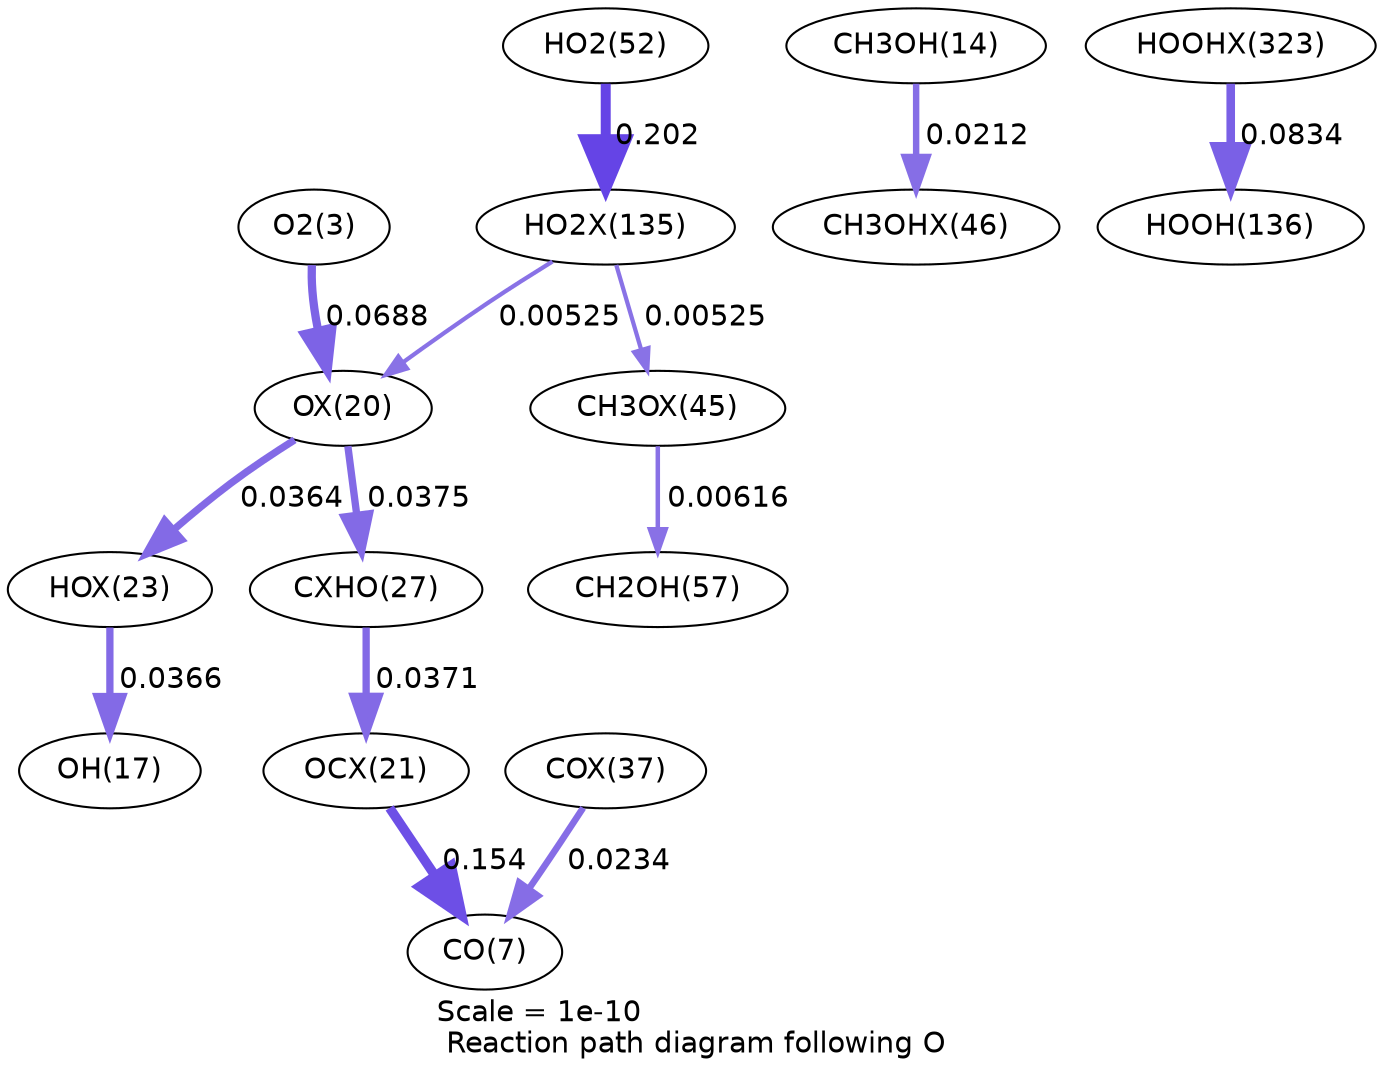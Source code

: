 digraph reaction_paths {
center=1;
s5 -> s35[fontname="Helvetica", penwidth=3.98, arrowsize=1.99, color="0.7, 0.569, 0.9"
, label=" 0.0688"];
s35 -> s38[fontname="Helvetica", penwidth=3.5, arrowsize=1.75, color="0.7, 0.536, 0.9"
, label=" 0.0364"];
s57 -> s35[fontname="Helvetica", penwidth=2.04, arrowsize=1.02, color="0.7, 0.505, 0.9"
, label=" 0.00525"];
s35 -> s41[fontname="Helvetica", penwidth=3.52, arrowsize=1.76, color="0.7, 0.537, 0.9"
, label=" 0.0375"];
s38 -> s19[fontname="Helvetica", penwidth=3.5, arrowsize=1.75, color="0.7, 0.537, 0.9"
, label=" 0.0366"];
s16 -> s52[fontname="Helvetica", penwidth=3.09, arrowsize=1.55, color="0.7, 0.521, 0.9"
, label=" 0.0212"];
s51 -> s22[fontname="Helvetica", penwidth=2.16, arrowsize=1.08, color="0.7, 0.506, 0.9"
, label=" 0.00616"];
s57 -> s51[fontname="Helvetica", penwidth=2.04, arrowsize=1.02, color="0.7, 0.505, 0.9"
, label=" 0.00525"];
s21 -> s57[fontname="Helvetica", penwidth=4.79, arrowsize=2.4, color="0.7, 0.702, 0.9"
, label=" 0.202"];
s41 -> s36[fontname="Helvetica", penwidth=3.51, arrowsize=1.76, color="0.7, 0.537, 0.9"
, label=" 0.0371"];
s36 -> s9[fontname="Helvetica", penwidth=4.59, arrowsize=2.29, color="0.7, 0.654, 0.9"
, label=" 0.154"];
s46 -> s9[fontname="Helvetica", penwidth=3.17, arrowsize=1.58, color="0.7, 0.523, 0.9"
, label=" 0.0234"];
s70 -> s25[fontname="Helvetica", penwidth=4.12, arrowsize=2.06, color="0.7, 0.583, 0.9"
, label=" 0.0834"];
s5 [ fontname="Helvetica", label="O2(3)"];
s9 [ fontname="Helvetica", label="CO(7)"];
s16 [ fontname="Helvetica", label="CH3OH(14)"];
s19 [ fontname="Helvetica", label="OH(17)"];
s21 [ fontname="Helvetica", label="HO2(52)"];
s22 [ fontname="Helvetica", label="CH2OH(57)"];
s25 [ fontname="Helvetica", label="HOOH(136)"];
s35 [ fontname="Helvetica", label="OX(20)"];
s36 [ fontname="Helvetica", label="OCX(21)"];
s38 [ fontname="Helvetica", label="HOX(23)"];
s41 [ fontname="Helvetica", label="CXHO(27)"];
s46 [ fontname="Helvetica", label="COX(37)"];
s51 [ fontname="Helvetica", label="CH3OX(45)"];
s52 [ fontname="Helvetica", label="CH3OHX(46)"];
s57 [ fontname="Helvetica", label="HO2X(135)"];
s70 [ fontname="Helvetica", label="HOOHX(323)"];
 label = "Scale = 1e-10\l Reaction path diagram following O";
 fontname = "Helvetica";
}
